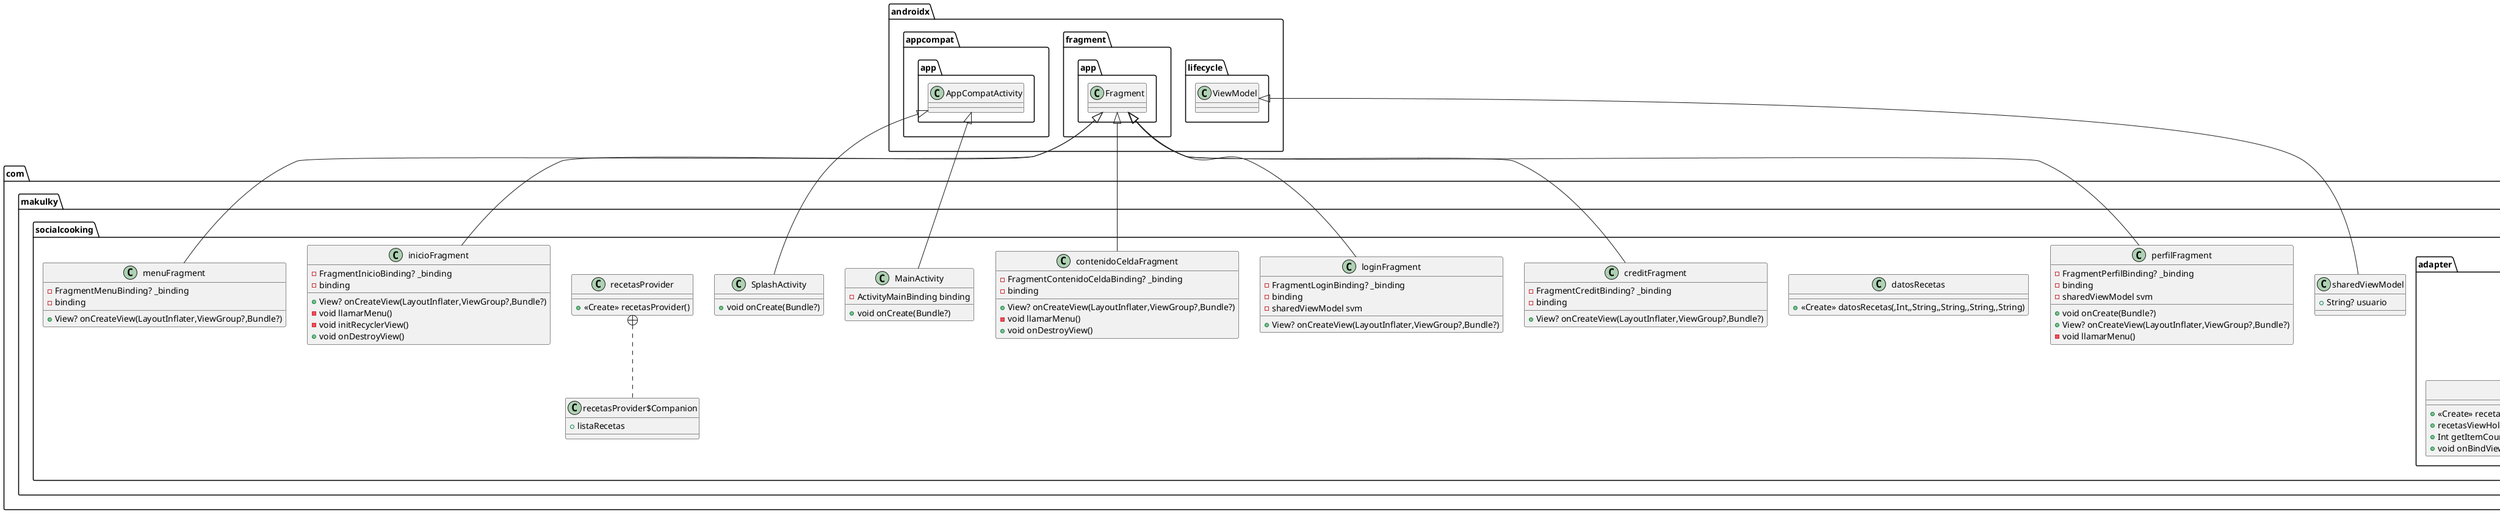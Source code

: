 @startuml
class com.makulky.socialcooking.perfilFragment {
- FragmentPerfilBinding? _binding
-  binding
- sharedViewModel svm
+ void onCreate(Bundle?)
+ View? onCreateView(LayoutInflater,ViewGroup?,Bundle?)
- void llamarMenu()
}


class com.makulky.socialcooking.sharedViewModel {
+ String? usuario
}

class com.makulky.socialcooking.datosRecetas {
+ <<Create>> datosRecetas(,Int,,String,,String,,String,,String)
}

class com.makulky.socialcooking.creditFragment {
- FragmentCreditBinding? _binding
-  binding
+ View? onCreateView(LayoutInflater,ViewGroup?,Bundle?)
}


class com.makulky.socialcooking.loginFragment {
- FragmentLoginBinding? _binding
-  binding
- sharedViewModel svm
+ View? onCreateView(LayoutInflater,ViewGroup?,Bundle?)
}


class com.makulky.socialcooking.contenidoCeldaFragment {
- FragmentContenidoCeldaBinding? _binding
-  binding
+ View? onCreateView(LayoutInflater,ViewGroup?,Bundle?)
- void llamarMenu()
+ void onDestroyView()
}


class com.makulky.socialcooking.MainActivity {
- ActivityMainBinding binding
+ void onCreate(Bundle?)
}


class com.makulky.socialcooking.SplashActivity {
+ void onCreate(Bundle?)
}

class com.makulky.socialcooking.recetasProvider$Companion {
+  listaRecetas
}

class com.makulky.socialcooking.recetasProvider {
+ <<Create>> recetasProvider()
}

class com.makulky.socialcooking.menuFragment {
- FragmentMenuBinding? _binding
-  binding
+ View? onCreateView(LayoutInflater,ViewGroup?,Bundle?)
}


class com.makulky.socialcooking.adapter.recetasViewHolder {
+  binding
+ <<Create>> recetasViewHolder(View,NavController)
+ void render(datosRecetas)
}


class com.makulky.socialcooking.inicioFragment {
- FragmentInicioBinding? _binding
-  binding
+ View? onCreateView(LayoutInflater,ViewGroup?,Bundle?)
- void llamarMenu()
- void initRecyclerView()
+ void onDestroyView()
}


class com.makulky.socialcooking.adapter.recetasAdapter {
+ <<Create>> recetasAdapter(List<datosRecetas>,NavController)
+ recetasViewHolder onCreateViewHolder(ViewGroup,Int)
+ Int getItemCount()
+ void onBindViewHolder(recetasViewHolder,Int)
}



androidx.fragment.app.Fragment <|-- com.makulky.socialcooking.perfilFragment
androidx.lifecycle.ViewModel <|-- com.makulky.socialcooking.sharedViewModel
androidx.fragment.app.Fragment <|-- com.makulky.socialcooking.creditFragment
androidx.fragment.app.Fragment <|-- com.makulky.socialcooking.loginFragment
androidx.fragment.app.Fragment <|-- com.makulky.socialcooking.contenidoCeldaFragment
androidx.appcompat.app.AppCompatActivity <|-- com.makulky.socialcooking.MainActivity
androidx.appcompat.app.AppCompatActivity <|-- com.makulky.socialcooking.SplashActivity
com.makulky.socialcooking.recetasProvider +.. com.makulky.socialcooking.recetasProvider$Companion
androidx.fragment.app.Fragment <|-- com.makulky.socialcooking.menuFragment
com.makulky.socialcooking.adapter.ViewHolder <|-- com.makulky.socialcooking.adapter.recetasViewHolder
androidx.fragment.app.Fragment <|-- com.makulky.socialcooking.inicioFragment
com.makulky.socialcooking.adapter.Adapter <|-- com.makulky.socialcooking.adapter.recetasAdapter
@enduml